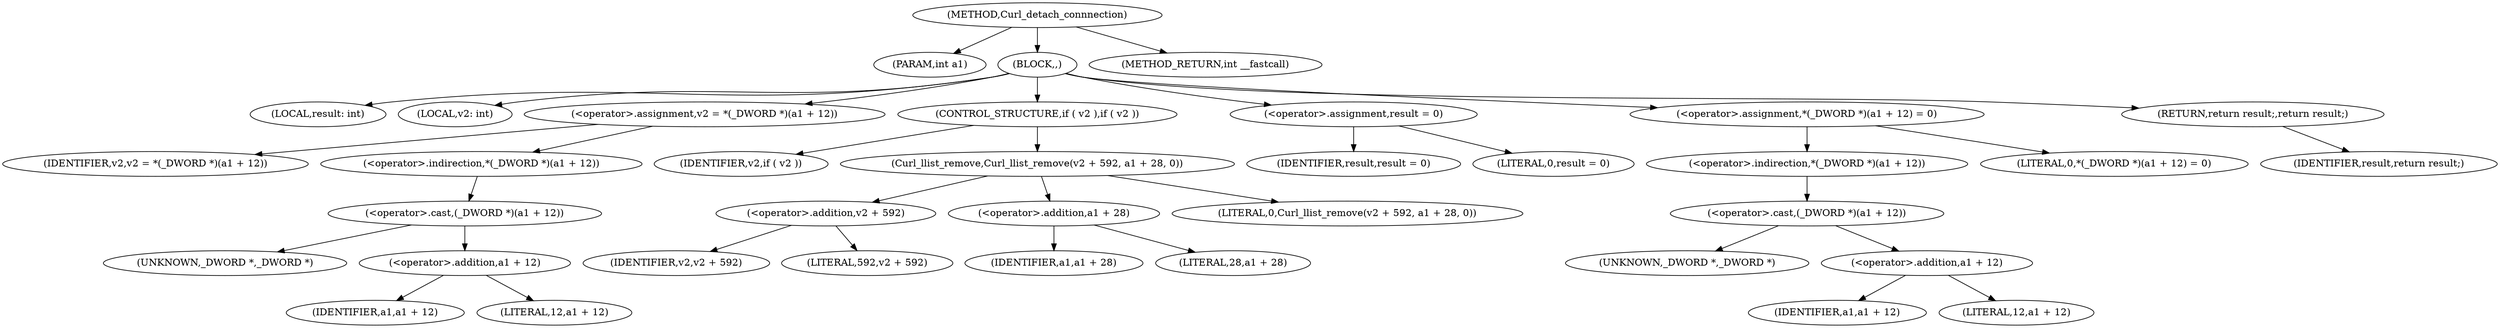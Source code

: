 digraph Curl_detach_connnection {  
"1000103" [label = "(METHOD,Curl_detach_connnection)" ]
"1000104" [label = "(PARAM,int a1)" ]
"1000105" [label = "(BLOCK,,)" ]
"1000106" [label = "(LOCAL,result: int)" ]
"1000107" [label = "(LOCAL,v2: int)" ]
"1000108" [label = "(<operator>.assignment,v2 = *(_DWORD *)(a1 + 12))" ]
"1000109" [label = "(IDENTIFIER,v2,v2 = *(_DWORD *)(a1 + 12))" ]
"1000110" [label = "(<operator>.indirection,*(_DWORD *)(a1 + 12))" ]
"1000111" [label = "(<operator>.cast,(_DWORD *)(a1 + 12))" ]
"1000112" [label = "(UNKNOWN,_DWORD *,_DWORD *)" ]
"1000113" [label = "(<operator>.addition,a1 + 12)" ]
"1000114" [label = "(IDENTIFIER,a1,a1 + 12)" ]
"1000115" [label = "(LITERAL,12,a1 + 12)" ]
"1000116" [label = "(CONTROL_STRUCTURE,if ( v2 ),if ( v2 ))" ]
"1000117" [label = "(IDENTIFIER,v2,if ( v2 ))" ]
"1000118" [label = "(Curl_llist_remove,Curl_llist_remove(v2 + 592, a1 + 28, 0))" ]
"1000119" [label = "(<operator>.addition,v2 + 592)" ]
"1000120" [label = "(IDENTIFIER,v2,v2 + 592)" ]
"1000121" [label = "(LITERAL,592,v2 + 592)" ]
"1000122" [label = "(<operator>.addition,a1 + 28)" ]
"1000123" [label = "(IDENTIFIER,a1,a1 + 28)" ]
"1000124" [label = "(LITERAL,28,a1 + 28)" ]
"1000125" [label = "(LITERAL,0,Curl_llist_remove(v2 + 592, a1 + 28, 0))" ]
"1000126" [label = "(<operator>.assignment,result = 0)" ]
"1000127" [label = "(IDENTIFIER,result,result = 0)" ]
"1000128" [label = "(LITERAL,0,result = 0)" ]
"1000129" [label = "(<operator>.assignment,*(_DWORD *)(a1 + 12) = 0)" ]
"1000130" [label = "(<operator>.indirection,*(_DWORD *)(a1 + 12))" ]
"1000131" [label = "(<operator>.cast,(_DWORD *)(a1 + 12))" ]
"1000132" [label = "(UNKNOWN,_DWORD *,_DWORD *)" ]
"1000133" [label = "(<operator>.addition,a1 + 12)" ]
"1000134" [label = "(IDENTIFIER,a1,a1 + 12)" ]
"1000135" [label = "(LITERAL,12,a1 + 12)" ]
"1000136" [label = "(LITERAL,0,*(_DWORD *)(a1 + 12) = 0)" ]
"1000137" [label = "(RETURN,return result;,return result;)" ]
"1000138" [label = "(IDENTIFIER,result,return result;)" ]
"1000139" [label = "(METHOD_RETURN,int __fastcall)" ]
  "1000103" -> "1000104" 
  "1000103" -> "1000105" 
  "1000103" -> "1000139" 
  "1000105" -> "1000106" 
  "1000105" -> "1000107" 
  "1000105" -> "1000108" 
  "1000105" -> "1000116" 
  "1000105" -> "1000126" 
  "1000105" -> "1000129" 
  "1000105" -> "1000137" 
  "1000108" -> "1000109" 
  "1000108" -> "1000110" 
  "1000110" -> "1000111" 
  "1000111" -> "1000112" 
  "1000111" -> "1000113" 
  "1000113" -> "1000114" 
  "1000113" -> "1000115" 
  "1000116" -> "1000117" 
  "1000116" -> "1000118" 
  "1000118" -> "1000119" 
  "1000118" -> "1000122" 
  "1000118" -> "1000125" 
  "1000119" -> "1000120" 
  "1000119" -> "1000121" 
  "1000122" -> "1000123" 
  "1000122" -> "1000124" 
  "1000126" -> "1000127" 
  "1000126" -> "1000128" 
  "1000129" -> "1000130" 
  "1000129" -> "1000136" 
  "1000130" -> "1000131" 
  "1000131" -> "1000132" 
  "1000131" -> "1000133" 
  "1000133" -> "1000134" 
  "1000133" -> "1000135" 
  "1000137" -> "1000138" 
}
